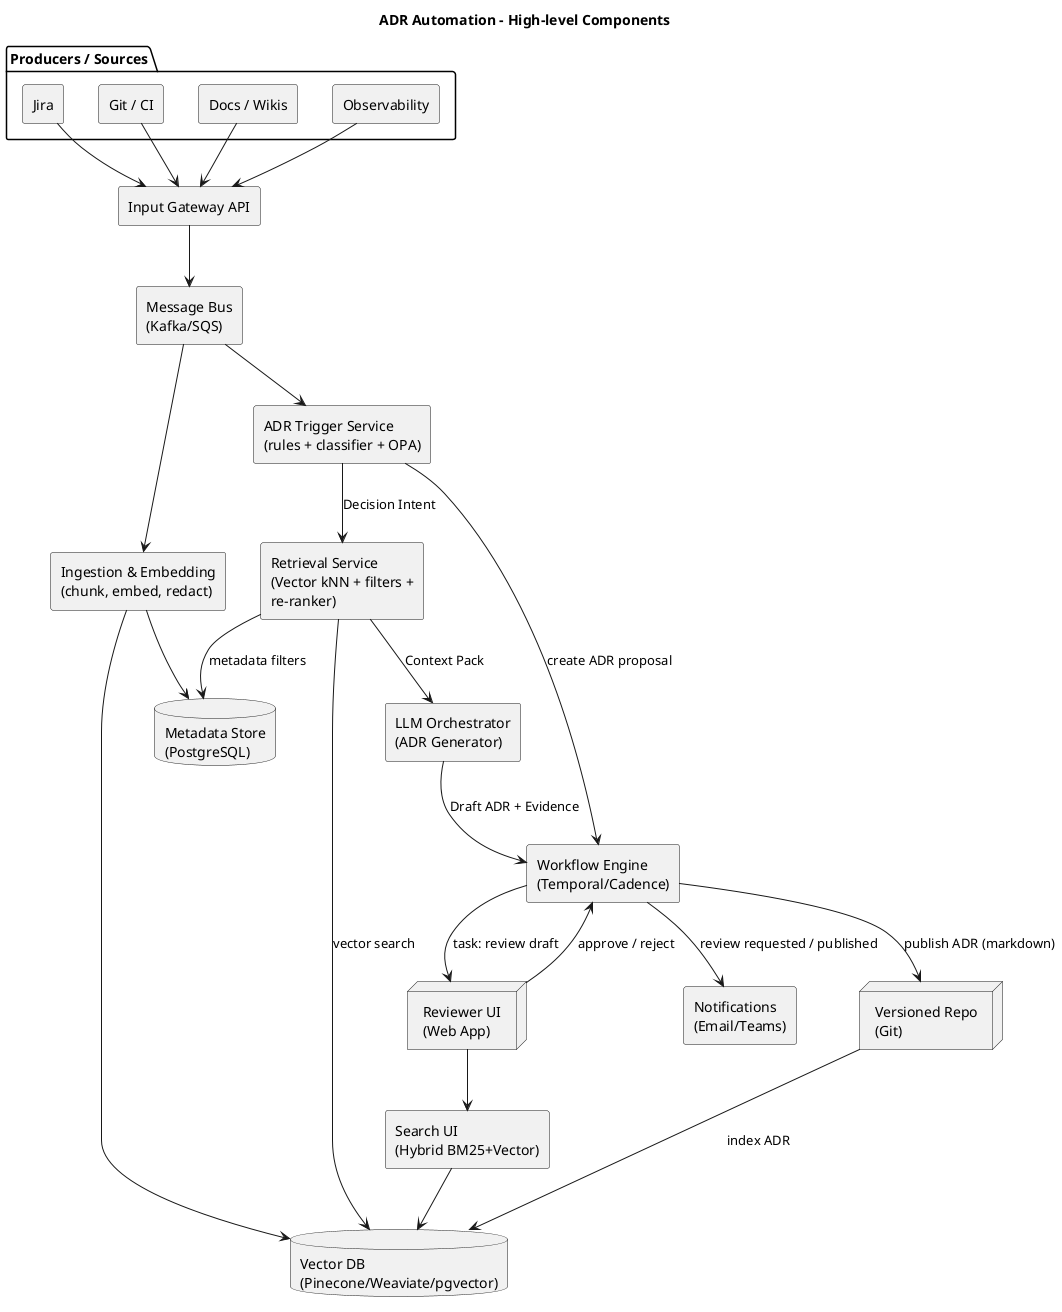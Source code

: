 @startuml
skinparam componentStyle rectangle
skinparam wrapWidth 200
title ADR Automation – High-level Components

package "Producers / Sources" {
  [Jira] as JIRA
  [Git / CI] as GIT
  [Docs / Wikis] as DOCS
  [Observability] as OBS
}

component "Input Gateway API" as GATEWAY
component "Message Bus\n(Kafka/SQS)" as BUS
component "Ingestion & Embedding\n(chunk, embed, redact)" as INGEST
database "Vector DB\n(Pinecone/Weaviate/pgvector)" as VDB
database "Metadata Store\n(PostgreSQL)" as SQL
component "ADR Trigger Service\n(rules + classifier + OPA)" as TRIGGER
component "Retrieval Service\n(Vector kNN + filters + re-ranker)" as RETR
component "LLM Orchestrator\n(ADR Generator)" as LLM
component "Workflow Engine\n(Temporal/Cadence)" as WF
node "Reviewer UI\n(Web App)" as UI
component "Notifications\n(Email/Teams)" as NOTIF
node "Versioned Repo\n(Git)" as GITREPO
component "Search UI\n(Hybrid BM25+Vector)" as SEARCH

JIRA --> GATEWAY
GIT --> GATEWAY
DOCS --> GATEWAY
OBS --> GATEWAY

GATEWAY --> BUS
BUS --> INGEST
INGEST --> VDB
INGEST --> SQL

' Triggers on events or labels
BUS --> TRIGGER
TRIGGER --> WF : create ADR proposal

' Retrieval and generation path
TRIGGER --> RETR : Decision Intent
RETR --> VDB : vector search
RETR --> SQL : metadata filters
RETR --> LLM : Context Pack

LLM --> WF : Draft ADR + Evidence

' Human-in-the-loop
WF --> UI : task: review draft
UI --> WF : approve / reject
WF --> GITREPO : publish ADR (markdown)
GITREPO --> VDB : index ADR
SEARCH --> VDB
UI --> SEARCH

' Notifications
WF --> NOTIF : review requested / published
@enduml